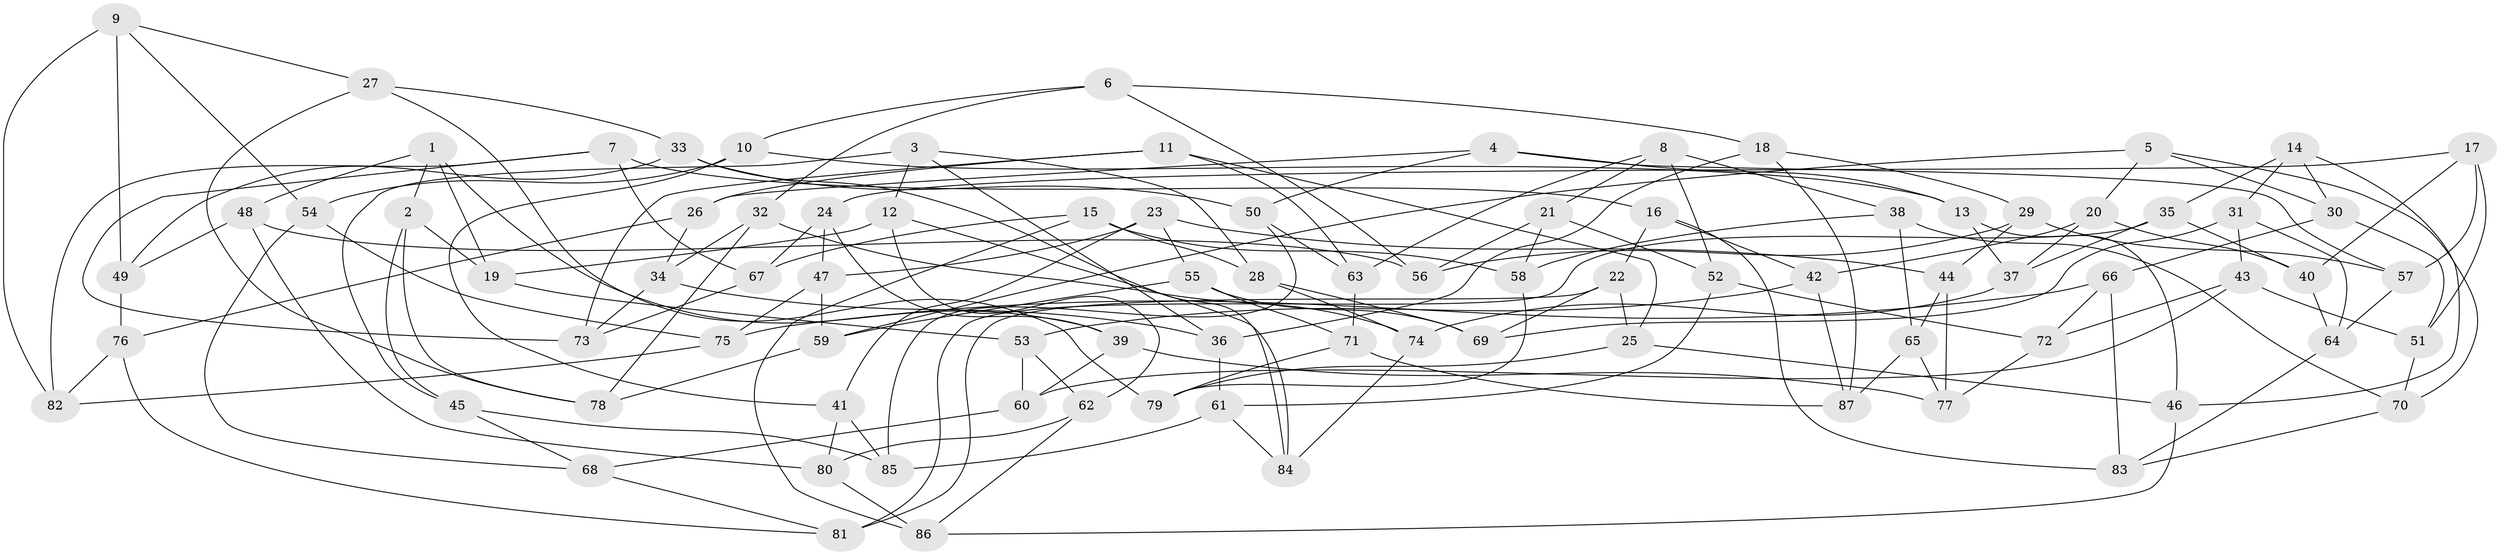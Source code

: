 // Generated by graph-tools (version 1.1) at 2025/38/03/09/25 02:38:06]
// undirected, 87 vertices, 174 edges
graph export_dot {
graph [start="1"]
  node [color=gray90,style=filled];
  1;
  2;
  3;
  4;
  5;
  6;
  7;
  8;
  9;
  10;
  11;
  12;
  13;
  14;
  15;
  16;
  17;
  18;
  19;
  20;
  21;
  22;
  23;
  24;
  25;
  26;
  27;
  28;
  29;
  30;
  31;
  32;
  33;
  34;
  35;
  36;
  37;
  38;
  39;
  40;
  41;
  42;
  43;
  44;
  45;
  46;
  47;
  48;
  49;
  50;
  51;
  52;
  53;
  54;
  55;
  56;
  57;
  58;
  59;
  60;
  61;
  62;
  63;
  64;
  65;
  66;
  67;
  68;
  69;
  70;
  71;
  72;
  73;
  74;
  75;
  76;
  77;
  78;
  79;
  80;
  81;
  82;
  83;
  84;
  85;
  86;
  87;
  1 -- 48;
  1 -- 2;
  1 -- 39;
  1 -- 19;
  2 -- 45;
  2 -- 78;
  2 -- 19;
  3 -- 12;
  3 -- 28;
  3 -- 45;
  3 -- 36;
  4 -- 57;
  4 -- 50;
  4 -- 26;
  4 -- 13;
  5 -- 59;
  5 -- 70;
  5 -- 20;
  5 -- 30;
  6 -- 32;
  6 -- 56;
  6 -- 10;
  6 -- 18;
  7 -- 82;
  7 -- 73;
  7 -- 67;
  7 -- 16;
  8 -- 52;
  8 -- 38;
  8 -- 21;
  8 -- 63;
  9 -- 82;
  9 -- 27;
  9 -- 54;
  9 -- 49;
  10 -- 54;
  10 -- 41;
  10 -- 13;
  11 -- 25;
  11 -- 26;
  11 -- 63;
  11 -- 73;
  12 -- 19;
  12 -- 62;
  12 -- 84;
  13 -- 37;
  13 -- 46;
  14 -- 46;
  14 -- 31;
  14 -- 30;
  14 -- 35;
  15 -- 28;
  15 -- 67;
  15 -- 86;
  15 -- 58;
  16 -- 42;
  16 -- 83;
  16 -- 22;
  17 -- 24;
  17 -- 57;
  17 -- 51;
  17 -- 40;
  18 -- 29;
  18 -- 36;
  18 -- 87;
  19 -- 53;
  20 -- 37;
  20 -- 42;
  20 -- 40;
  21 -- 52;
  21 -- 56;
  21 -- 58;
  22 -- 25;
  22 -- 69;
  22 -- 81;
  23 -- 47;
  23 -- 44;
  23 -- 55;
  23 -- 41;
  24 -- 47;
  24 -- 39;
  24 -- 67;
  25 -- 46;
  25 -- 79;
  26 -- 76;
  26 -- 34;
  27 -- 33;
  27 -- 78;
  27 -- 79;
  28 -- 69;
  28 -- 74;
  29 -- 56;
  29 -- 44;
  29 -- 57;
  30 -- 51;
  30 -- 66;
  31 -- 64;
  31 -- 43;
  31 -- 69;
  32 -- 78;
  32 -- 34;
  32 -- 74;
  33 -- 50;
  33 -- 84;
  33 -- 49;
  34 -- 73;
  34 -- 36;
  35 -- 40;
  35 -- 81;
  35 -- 37;
  36 -- 61;
  37 -- 74;
  38 -- 70;
  38 -- 65;
  38 -- 58;
  39 -- 77;
  39 -- 60;
  40 -- 64;
  41 -- 85;
  41 -- 80;
  42 -- 53;
  42 -- 87;
  43 -- 72;
  43 -- 51;
  43 -- 60;
  44 -- 65;
  44 -- 77;
  45 -- 85;
  45 -- 68;
  46 -- 86;
  47 -- 75;
  47 -- 59;
  48 -- 80;
  48 -- 49;
  48 -- 56;
  49 -- 76;
  50 -- 63;
  50 -- 85;
  51 -- 70;
  52 -- 72;
  52 -- 61;
  53 -- 62;
  53 -- 60;
  54 -- 68;
  54 -- 75;
  55 -- 71;
  55 -- 59;
  55 -- 69;
  57 -- 64;
  58 -- 79;
  59 -- 78;
  60 -- 68;
  61 -- 84;
  61 -- 85;
  62 -- 86;
  62 -- 80;
  63 -- 71;
  64 -- 83;
  65 -- 87;
  65 -- 77;
  66 -- 72;
  66 -- 83;
  66 -- 75;
  67 -- 73;
  68 -- 81;
  70 -- 83;
  71 -- 79;
  71 -- 87;
  72 -- 77;
  74 -- 84;
  75 -- 82;
  76 -- 82;
  76 -- 81;
  80 -- 86;
}
